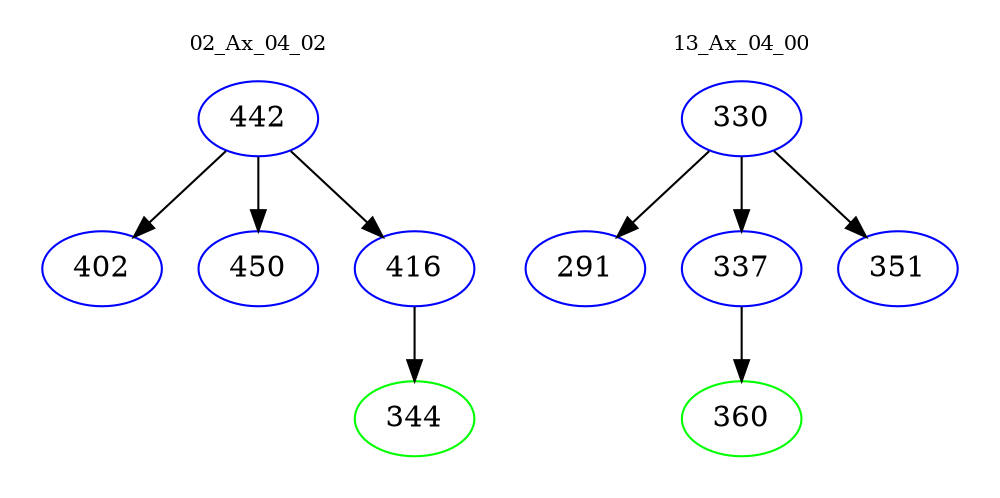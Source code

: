 digraph{
subgraph cluster_0 {
color = white
label = "02_Ax_04_02";
fontsize=10;
T0_442 [label="442", color="blue"]
T0_442 -> T0_402 [color="black"]
T0_402 [label="402", color="blue"]
T0_442 -> T0_450 [color="black"]
T0_450 [label="450", color="blue"]
T0_442 -> T0_416 [color="black"]
T0_416 [label="416", color="blue"]
T0_416 -> T0_344 [color="black"]
T0_344 [label="344", color="green"]
}
subgraph cluster_1 {
color = white
label = "13_Ax_04_00";
fontsize=10;
T1_330 [label="330", color="blue"]
T1_330 -> T1_291 [color="black"]
T1_291 [label="291", color="blue"]
T1_330 -> T1_337 [color="black"]
T1_337 [label="337", color="blue"]
T1_337 -> T1_360 [color="black"]
T1_360 [label="360", color="green"]
T1_330 -> T1_351 [color="black"]
T1_351 [label="351", color="blue"]
}
}
